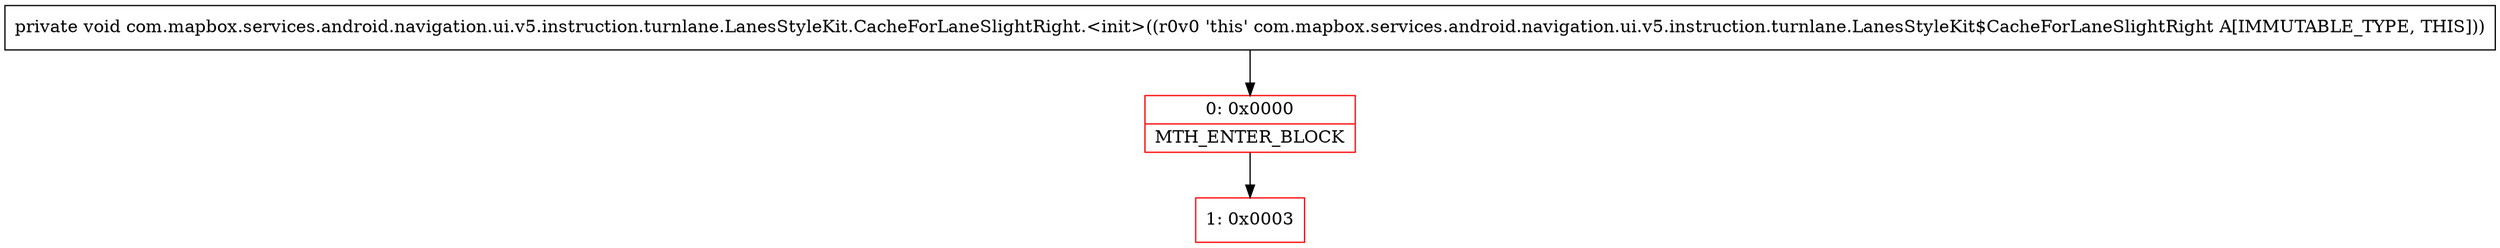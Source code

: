 digraph "CFG forcom.mapbox.services.android.navigation.ui.v5.instruction.turnlane.LanesStyleKit.CacheForLaneSlightRight.\<init\>()V" {
subgraph cluster_Region_1349343507 {
label = "R(0)";
node [shape=record,color=blue];
}
Node_0 [shape=record,color=red,label="{0\:\ 0x0000|MTH_ENTER_BLOCK\l}"];
Node_1 [shape=record,color=red,label="{1\:\ 0x0003}"];
MethodNode[shape=record,label="{private void com.mapbox.services.android.navigation.ui.v5.instruction.turnlane.LanesStyleKit.CacheForLaneSlightRight.\<init\>((r0v0 'this' com.mapbox.services.android.navigation.ui.v5.instruction.turnlane.LanesStyleKit$CacheForLaneSlightRight A[IMMUTABLE_TYPE, THIS])) }"];
MethodNode -> Node_0;
Node_0 -> Node_1;
}

